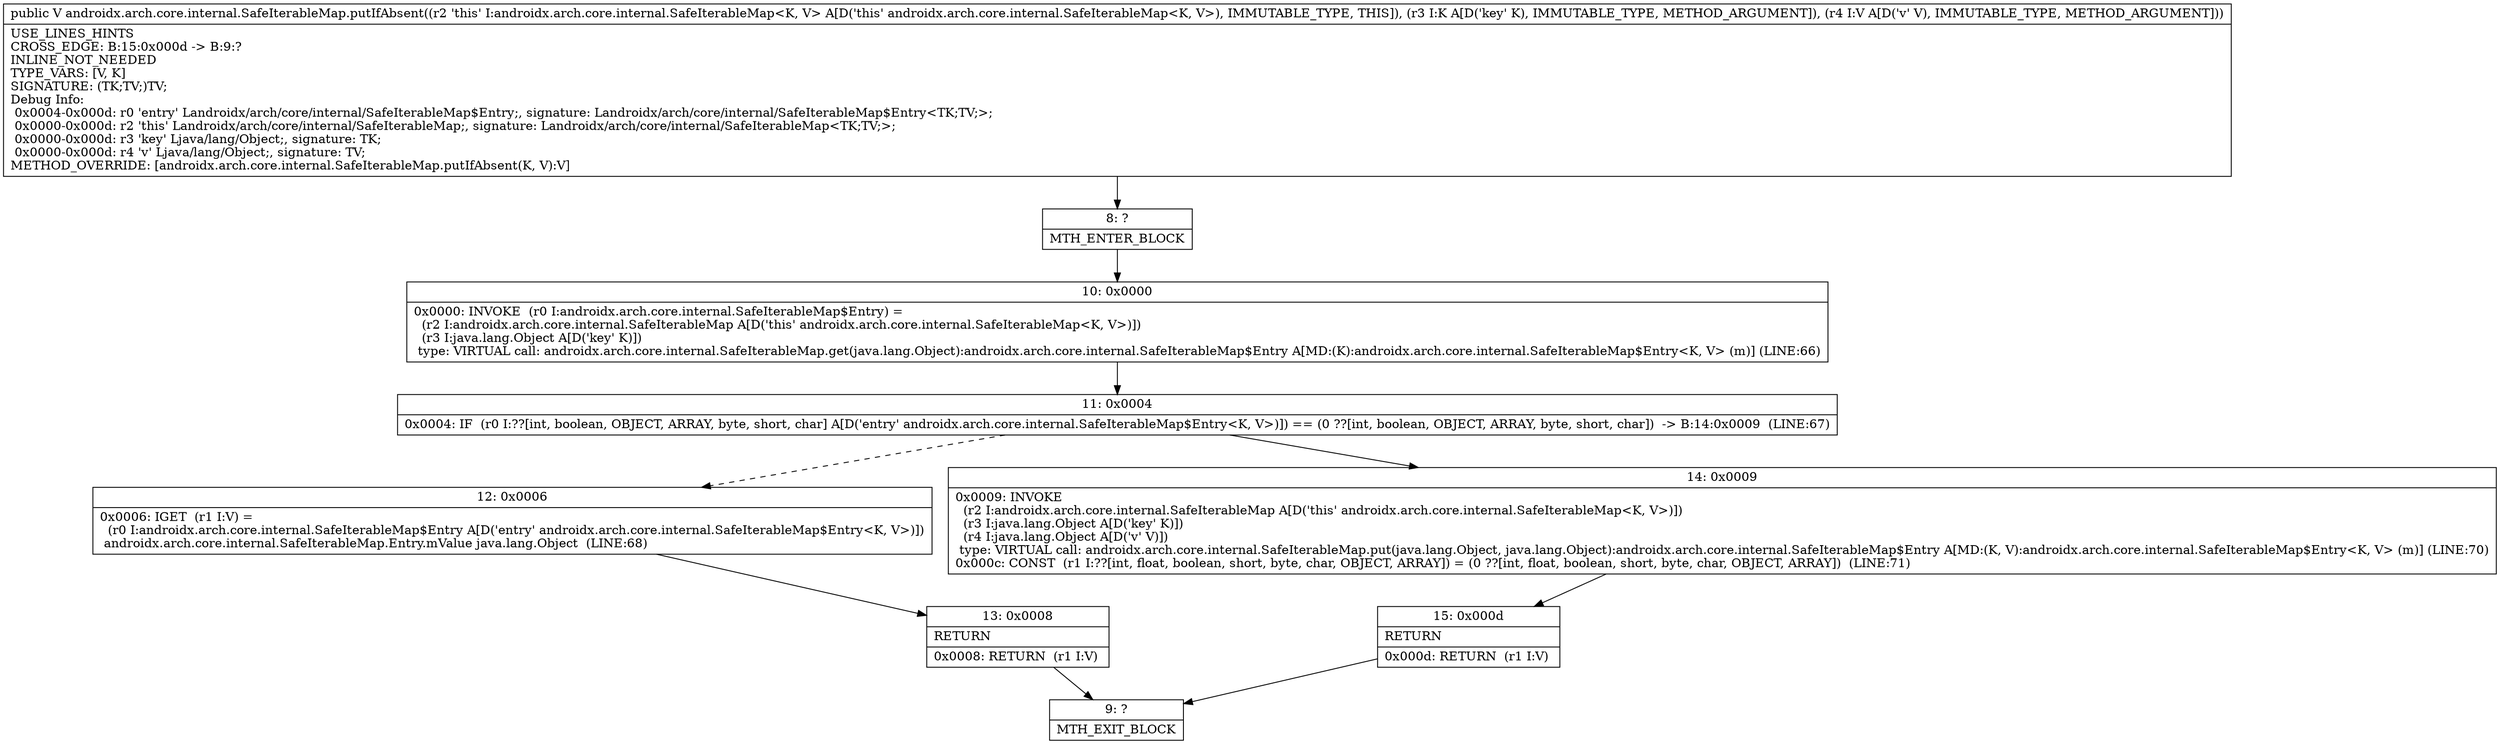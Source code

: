 digraph "CFG forandroidx.arch.core.internal.SafeIterableMap.putIfAbsent(Ljava\/lang\/Object;Ljava\/lang\/Object;)Ljava\/lang\/Object;" {
Node_8 [shape=record,label="{8\:\ ?|MTH_ENTER_BLOCK\l}"];
Node_10 [shape=record,label="{10\:\ 0x0000|0x0000: INVOKE  (r0 I:androidx.arch.core.internal.SafeIterableMap$Entry) = \l  (r2 I:androidx.arch.core.internal.SafeIterableMap A[D('this' androidx.arch.core.internal.SafeIterableMap\<K, V\>)])\l  (r3 I:java.lang.Object A[D('key' K)])\l type: VIRTUAL call: androidx.arch.core.internal.SafeIterableMap.get(java.lang.Object):androidx.arch.core.internal.SafeIterableMap$Entry A[MD:(K):androidx.arch.core.internal.SafeIterableMap$Entry\<K, V\> (m)] (LINE:66)\l}"];
Node_11 [shape=record,label="{11\:\ 0x0004|0x0004: IF  (r0 I:??[int, boolean, OBJECT, ARRAY, byte, short, char] A[D('entry' androidx.arch.core.internal.SafeIterableMap$Entry\<K, V\>)]) == (0 ??[int, boolean, OBJECT, ARRAY, byte, short, char])  \-\> B:14:0x0009  (LINE:67)\l}"];
Node_12 [shape=record,label="{12\:\ 0x0006|0x0006: IGET  (r1 I:V) = \l  (r0 I:androidx.arch.core.internal.SafeIterableMap$Entry A[D('entry' androidx.arch.core.internal.SafeIterableMap$Entry\<K, V\>)])\l androidx.arch.core.internal.SafeIterableMap.Entry.mValue java.lang.Object  (LINE:68)\l}"];
Node_13 [shape=record,label="{13\:\ 0x0008|RETURN\l|0x0008: RETURN  (r1 I:V) \l}"];
Node_9 [shape=record,label="{9\:\ ?|MTH_EXIT_BLOCK\l}"];
Node_14 [shape=record,label="{14\:\ 0x0009|0x0009: INVOKE  \l  (r2 I:androidx.arch.core.internal.SafeIterableMap A[D('this' androidx.arch.core.internal.SafeIterableMap\<K, V\>)])\l  (r3 I:java.lang.Object A[D('key' K)])\l  (r4 I:java.lang.Object A[D('v' V)])\l type: VIRTUAL call: androidx.arch.core.internal.SafeIterableMap.put(java.lang.Object, java.lang.Object):androidx.arch.core.internal.SafeIterableMap$Entry A[MD:(K, V):androidx.arch.core.internal.SafeIterableMap$Entry\<K, V\> (m)] (LINE:70)\l0x000c: CONST  (r1 I:??[int, float, boolean, short, byte, char, OBJECT, ARRAY]) = (0 ??[int, float, boolean, short, byte, char, OBJECT, ARRAY])  (LINE:71)\l}"];
Node_15 [shape=record,label="{15\:\ 0x000d|RETURN\l|0x000d: RETURN  (r1 I:V) \l}"];
MethodNode[shape=record,label="{public V androidx.arch.core.internal.SafeIterableMap.putIfAbsent((r2 'this' I:androidx.arch.core.internal.SafeIterableMap\<K, V\> A[D('this' androidx.arch.core.internal.SafeIterableMap\<K, V\>), IMMUTABLE_TYPE, THIS]), (r3 I:K A[D('key' K), IMMUTABLE_TYPE, METHOD_ARGUMENT]), (r4 I:V A[D('v' V), IMMUTABLE_TYPE, METHOD_ARGUMENT]))  | USE_LINES_HINTS\lCROSS_EDGE: B:15:0x000d \-\> B:9:?\lINLINE_NOT_NEEDED\lTYPE_VARS: [V, K]\lSIGNATURE: (TK;TV;)TV;\lDebug Info:\l  0x0004\-0x000d: r0 'entry' Landroidx\/arch\/core\/internal\/SafeIterableMap$Entry;, signature: Landroidx\/arch\/core\/internal\/SafeIterableMap$Entry\<TK;TV;\>;\l  0x0000\-0x000d: r2 'this' Landroidx\/arch\/core\/internal\/SafeIterableMap;, signature: Landroidx\/arch\/core\/internal\/SafeIterableMap\<TK;TV;\>;\l  0x0000\-0x000d: r3 'key' Ljava\/lang\/Object;, signature: TK;\l  0x0000\-0x000d: r4 'v' Ljava\/lang\/Object;, signature: TV;\lMETHOD_OVERRIDE: [androidx.arch.core.internal.SafeIterableMap.putIfAbsent(K, V):V]\l}"];
MethodNode -> Node_8;Node_8 -> Node_10;
Node_10 -> Node_11;
Node_11 -> Node_12[style=dashed];
Node_11 -> Node_14;
Node_12 -> Node_13;
Node_13 -> Node_9;
Node_14 -> Node_15;
Node_15 -> Node_9;
}

